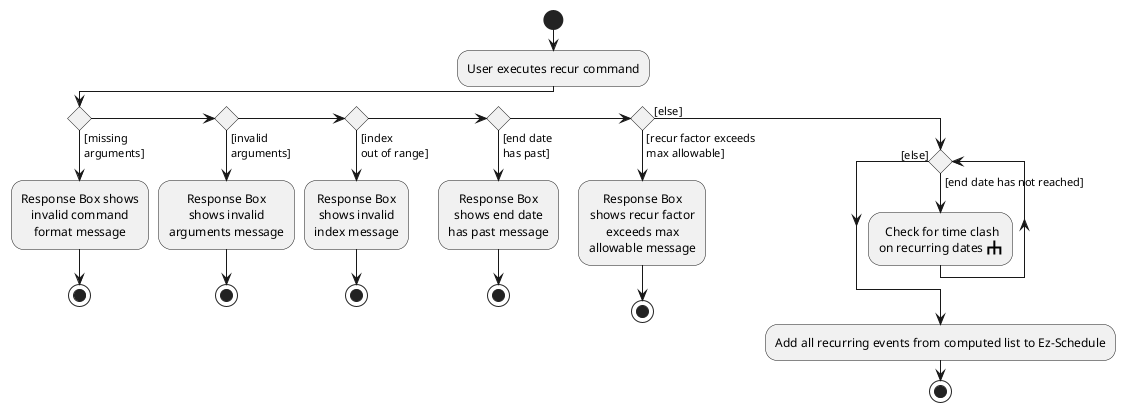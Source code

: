 @startuml
skinparam defaultTextAlignment center

sprite $rake <svg width="16" height="16" viewBox="0 0 16 16">
<path
    style="fill:#000000"
    d="M 7,1 H 9 V 7 H 15 V 15 H 13 V 9 H 9 V 15 H 7 V 9 H 3 V 15 H 1 V 7 H 7 Z"
/>
</svg>

start
:User executes recur command;

'Since the beta syntax does not support placing the condition outside the
'diamond we place it as the true branch instead.

if () then ([missing
arguments])
    :Response Box shows
    invalid command
    format message;
stop
else if () then ([invalid
arguments])
    :Response Box
    shows invalid
    arguments message;
stop
else if () then ([index
out of range])
    :Response Box
    shows invalid
    index message;
stop
else if () then ([end date
has past])
    :Response Box
    shows end date
    has past message;
stop
else if () then ([recur factor exceeds
max allowable])
    :Response Box
    shows recur factor
    exceeds max
    allowable message;
stop
else ([else])
while () is ([end date has not reached])
    : Check for time clash
    on recurring dates <$rake>;
endwhile ([else])
:Add all recurring events from computed list to Ez-Schedule;
stop
@enduml
